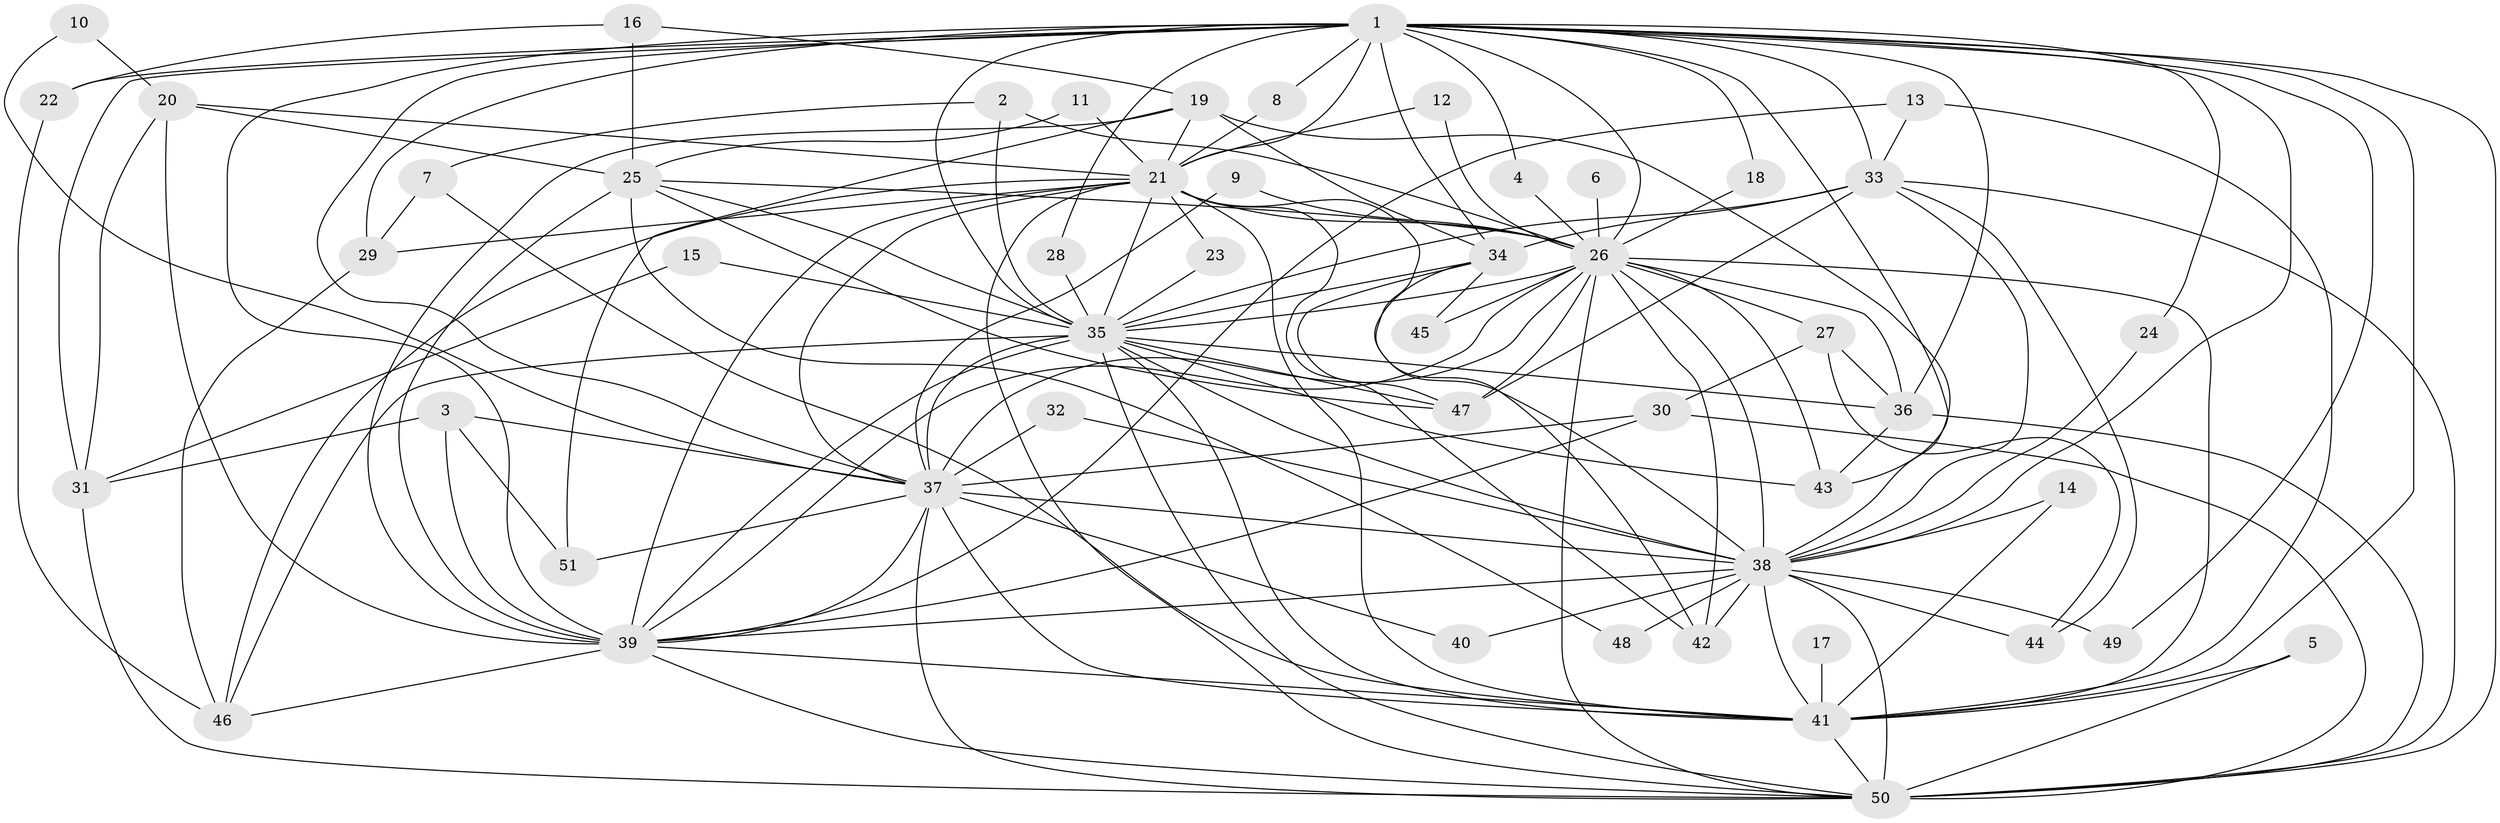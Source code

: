 // original degree distribution, {19: 0.029411764705882353, 21: 0.00980392156862745, 17: 0.0196078431372549, 25: 0.00980392156862745, 20: 0.00980392156862745, 18: 0.00980392156862745, 24: 0.00980392156862745, 9: 0.00980392156862745, 2: 0.5, 5: 0.06862745098039216, 3: 0.23529411764705882, 4: 0.06862745098039216, 7: 0.00980392156862745, 6: 0.00980392156862745}
// Generated by graph-tools (version 1.1) at 2025/25/03/09/25 03:25:46]
// undirected, 51 vertices, 145 edges
graph export_dot {
graph [start="1"]
  node [color=gray90,style=filled];
  1;
  2;
  3;
  4;
  5;
  6;
  7;
  8;
  9;
  10;
  11;
  12;
  13;
  14;
  15;
  16;
  17;
  18;
  19;
  20;
  21;
  22;
  23;
  24;
  25;
  26;
  27;
  28;
  29;
  30;
  31;
  32;
  33;
  34;
  35;
  36;
  37;
  38;
  39;
  40;
  41;
  42;
  43;
  44;
  45;
  46;
  47;
  48;
  49;
  50;
  51;
  1 -- 4 [weight=1.0];
  1 -- 8 [weight=1.0];
  1 -- 18 [weight=1.0];
  1 -- 21 [weight=2.0];
  1 -- 22 [weight=2.0];
  1 -- 24 [weight=1.0];
  1 -- 26 [weight=2.0];
  1 -- 28 [weight=1.0];
  1 -- 29 [weight=3.0];
  1 -- 31 [weight=1.0];
  1 -- 33 [weight=1.0];
  1 -- 34 [weight=2.0];
  1 -- 35 [weight=2.0];
  1 -- 36 [weight=1.0];
  1 -- 37 [weight=2.0];
  1 -- 38 [weight=2.0];
  1 -- 39 [weight=3.0];
  1 -- 41 [weight=3.0];
  1 -- 43 [weight=1.0];
  1 -- 49 [weight=2.0];
  1 -- 50 [weight=2.0];
  2 -- 7 [weight=1.0];
  2 -- 26 [weight=1.0];
  2 -- 35 [weight=1.0];
  3 -- 31 [weight=1.0];
  3 -- 37 [weight=1.0];
  3 -- 39 [weight=1.0];
  3 -- 51 [weight=1.0];
  4 -- 26 [weight=1.0];
  5 -- 41 [weight=1.0];
  5 -- 50 [weight=1.0];
  6 -- 26 [weight=1.0];
  7 -- 29 [weight=1.0];
  7 -- 41 [weight=1.0];
  8 -- 21 [weight=1.0];
  9 -- 26 [weight=1.0];
  9 -- 37 [weight=1.0];
  10 -- 20 [weight=1.0];
  10 -- 37 [weight=1.0];
  11 -- 21 [weight=1.0];
  11 -- 25 [weight=1.0];
  12 -- 21 [weight=1.0];
  12 -- 26 [weight=1.0];
  13 -- 33 [weight=1.0];
  13 -- 39 [weight=1.0];
  13 -- 41 [weight=1.0];
  14 -- 38 [weight=1.0];
  14 -- 41 [weight=1.0];
  15 -- 31 [weight=1.0];
  15 -- 35 [weight=1.0];
  16 -- 19 [weight=1.0];
  16 -- 22 [weight=1.0];
  16 -- 25 [weight=1.0];
  17 -- 41 [weight=1.0];
  18 -- 26 [weight=1.0];
  19 -- 21 [weight=1.0];
  19 -- 34 [weight=1.0];
  19 -- 38 [weight=1.0];
  19 -- 39 [weight=1.0];
  19 -- 51 [weight=1.0];
  20 -- 21 [weight=1.0];
  20 -- 25 [weight=1.0];
  20 -- 31 [weight=1.0];
  20 -- 39 [weight=1.0];
  21 -- 23 [weight=1.0];
  21 -- 26 [weight=1.0];
  21 -- 29 [weight=1.0];
  21 -- 35 [weight=3.0];
  21 -- 37 [weight=1.0];
  21 -- 38 [weight=1.0];
  21 -- 39 [weight=2.0];
  21 -- 41 [weight=1.0];
  21 -- 42 [weight=1.0];
  21 -- 46 [weight=1.0];
  21 -- 50 [weight=1.0];
  22 -- 46 [weight=1.0];
  23 -- 35 [weight=1.0];
  24 -- 38 [weight=1.0];
  25 -- 26 [weight=1.0];
  25 -- 35 [weight=2.0];
  25 -- 39 [weight=1.0];
  25 -- 47 [weight=1.0];
  25 -- 48 [weight=1.0];
  26 -- 27 [weight=1.0];
  26 -- 35 [weight=1.0];
  26 -- 36 [weight=1.0];
  26 -- 37 [weight=1.0];
  26 -- 38 [weight=2.0];
  26 -- 39 [weight=1.0];
  26 -- 41 [weight=2.0];
  26 -- 42 [weight=1.0];
  26 -- 43 [weight=1.0];
  26 -- 45 [weight=1.0];
  26 -- 47 [weight=1.0];
  26 -- 50 [weight=1.0];
  27 -- 30 [weight=1.0];
  27 -- 36 [weight=1.0];
  27 -- 44 [weight=1.0];
  28 -- 35 [weight=1.0];
  29 -- 46 [weight=1.0];
  30 -- 37 [weight=1.0];
  30 -- 39 [weight=1.0];
  30 -- 50 [weight=1.0];
  31 -- 50 [weight=1.0];
  32 -- 37 [weight=1.0];
  32 -- 38 [weight=1.0];
  33 -- 34 [weight=3.0];
  33 -- 35 [weight=1.0];
  33 -- 38 [weight=1.0];
  33 -- 44 [weight=1.0];
  33 -- 47 [weight=1.0];
  33 -- 50 [weight=1.0];
  34 -- 35 [weight=1.0];
  34 -- 42 [weight=1.0];
  34 -- 45 [weight=1.0];
  34 -- 47 [weight=1.0];
  35 -- 36 [weight=1.0];
  35 -- 37 [weight=1.0];
  35 -- 38 [weight=2.0];
  35 -- 39 [weight=1.0];
  35 -- 41 [weight=1.0];
  35 -- 43 [weight=1.0];
  35 -- 46 [weight=1.0];
  35 -- 47 [weight=1.0];
  35 -- 50 [weight=1.0];
  36 -- 43 [weight=1.0];
  36 -- 50 [weight=2.0];
  37 -- 38 [weight=3.0];
  37 -- 39 [weight=1.0];
  37 -- 40 [weight=1.0];
  37 -- 41 [weight=2.0];
  37 -- 50 [weight=2.0];
  37 -- 51 [weight=1.0];
  38 -- 39 [weight=2.0];
  38 -- 40 [weight=1.0];
  38 -- 41 [weight=1.0];
  38 -- 42 [weight=1.0];
  38 -- 44 [weight=1.0];
  38 -- 48 [weight=1.0];
  38 -- 49 [weight=1.0];
  38 -- 50 [weight=2.0];
  39 -- 41 [weight=1.0];
  39 -- 46 [weight=1.0];
  39 -- 50 [weight=1.0];
  41 -- 50 [weight=1.0];
}
